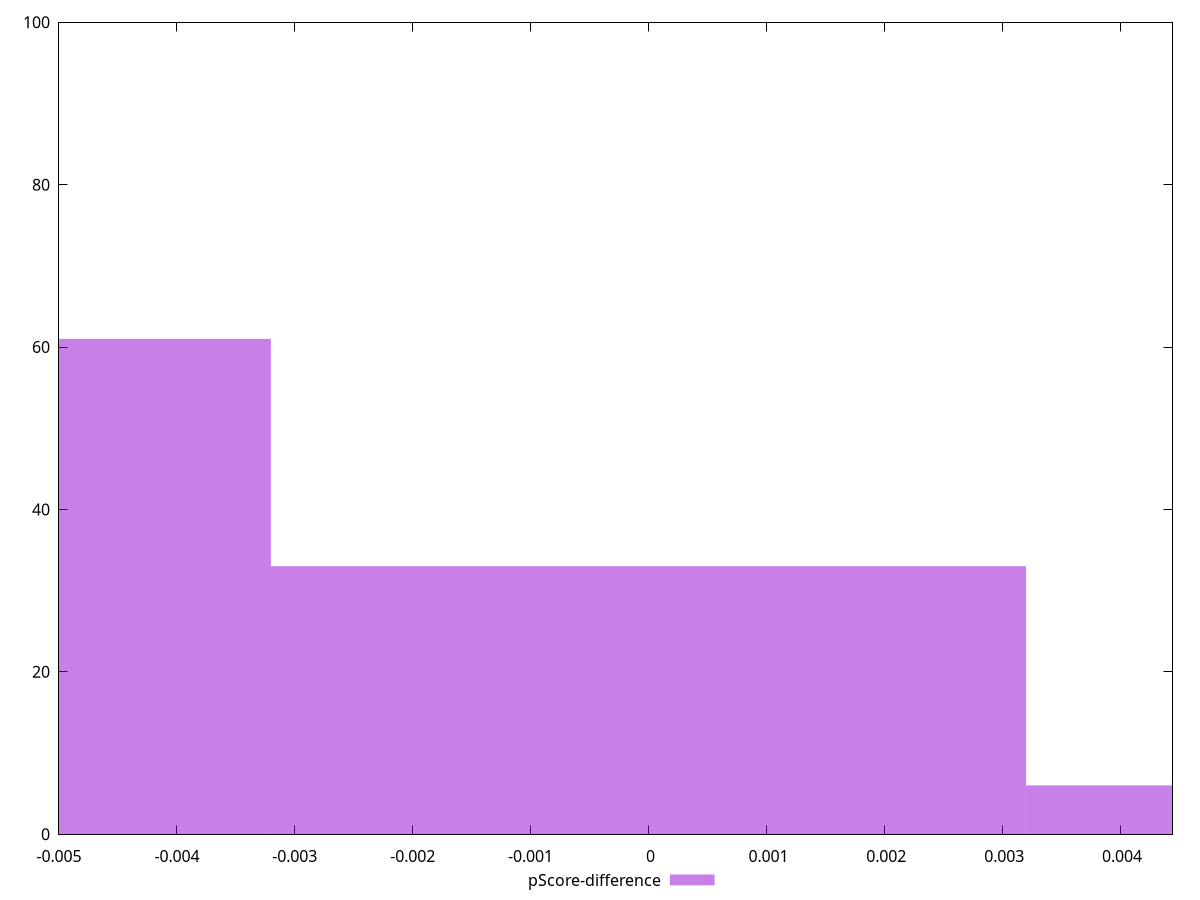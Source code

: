 reset

$pScoreDifference <<EOF
-0.006406415984810954 61
0.006406415984810954 6
0 33
EOF

set key outside below
set boxwidth 0.006406415984810954
set xrange [-0.0050000000000000044:0.004444444444444473]
set yrange [0:100]
set trange [0:100]
set style fill transparent solid 0.5 noborder
set terminal svg size 640, 490 enhanced background rgb 'white'
set output "report_00015_2021-02-09T16-11-33.973Z/offscreen-images/samples/pages/pScore-difference/histogram.svg"

plot $pScoreDifference title "pScore-difference" with boxes

reset
